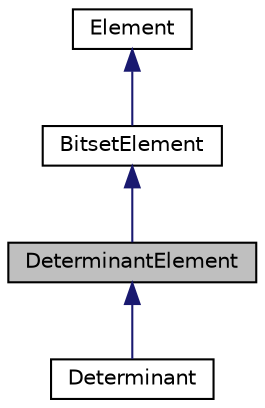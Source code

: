 digraph "DeterminantElement"
{
  edge [fontname="Helvetica",fontsize="10",labelfontname="Helvetica",labelfontsize="10"];
  node [fontname="Helvetica",fontsize="10",shape=record];
  Node1 [label="DeterminantElement",height=0.2,width=0.4,color="black", fillcolor="grey75", style="filled", fontcolor="black"];
  Node2 -> Node1 [dir="back",color="midnightblue",fontsize="10",style="solid"];
  Node2 [label="BitsetElement",height=0.2,width=0.4,color="black", fillcolor="white", style="filled",URL="$classBitsetElement.html"];
  Node3 -> Node2 [dir="back",color="midnightblue",fontsize="10",style="solid"];
  Node3 [label="Element",height=0.2,width=0.4,color="black", fillcolor="white", style="filled",URL="$classElement.html"];
  Node1 -> Node4 [dir="back",color="midnightblue",fontsize="10",style="solid"];
  Node4 [label="Determinant",height=0.2,width=0.4,color="black", fillcolor="white", style="filled",URL="$classDeterminant.html"];
}
